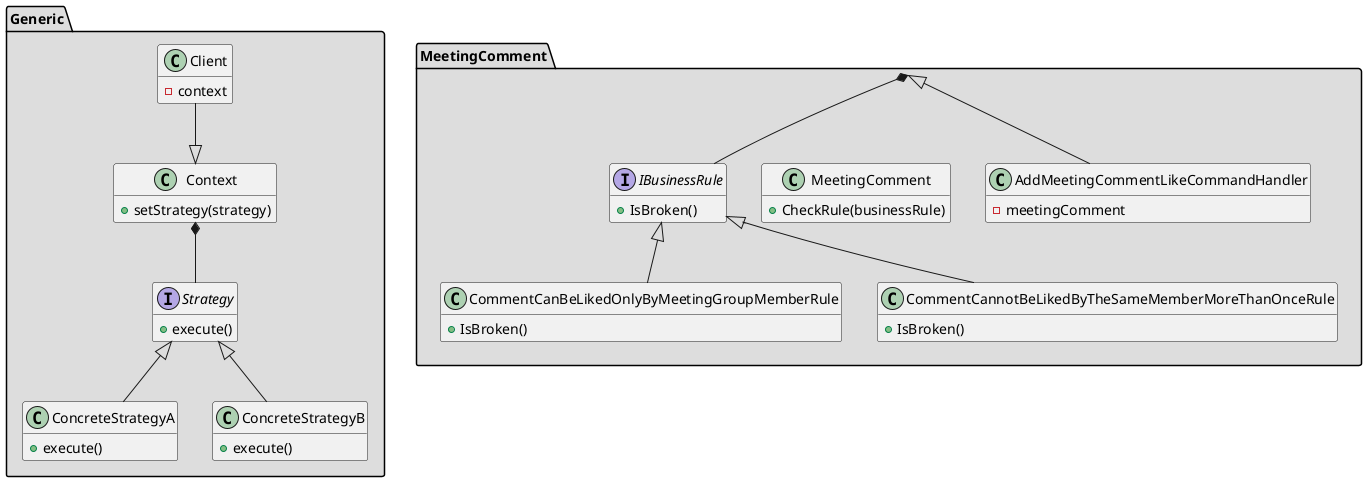 @startuml
package "Generic" #DDDDDD {
class Client {
 - context
}

class Context {
 + setStrategy(strategy)
}

interface Strategy {
 + execute()
}

class ConcreteStrategyA {
 + execute()
}

class ConcreteStrategyB {
 + execute()
}
}

package "MeetingComment" #DDDDDD {
class AddMeetingCommentLikeCommandHandler {
 - meetingComment
}

class MeetingComment {
 + CheckRule(businessRule)
}

interface IBusinessRule {
 + IsBroken()
}

class CommentCanBeLikedOnlyByMeetingGroupMemberRule {
 + IsBroken()
}

class CommentCannotBeLikedByTheSameMemberMoreThanOnceRule {
 + IsBroken()
}
}

hide empty members

Client -down-|> Context
Context *-- Strategy
Strategy <|-- ConcreteStrategyA
Strategy <|-- ConcreteStrategyB

AddMeetingCommentLikeCommandHandler -down-|> MeetingComment
MeetingComment *-- IBusinessRule
IBusinessRule <|-- CommentCanBeLikedOnlyByMeetingGroupMemberRule
IBusinessRule <|-- CommentCannotBeLikedByTheSameMemberMoreThanOnceRule
@enduml
